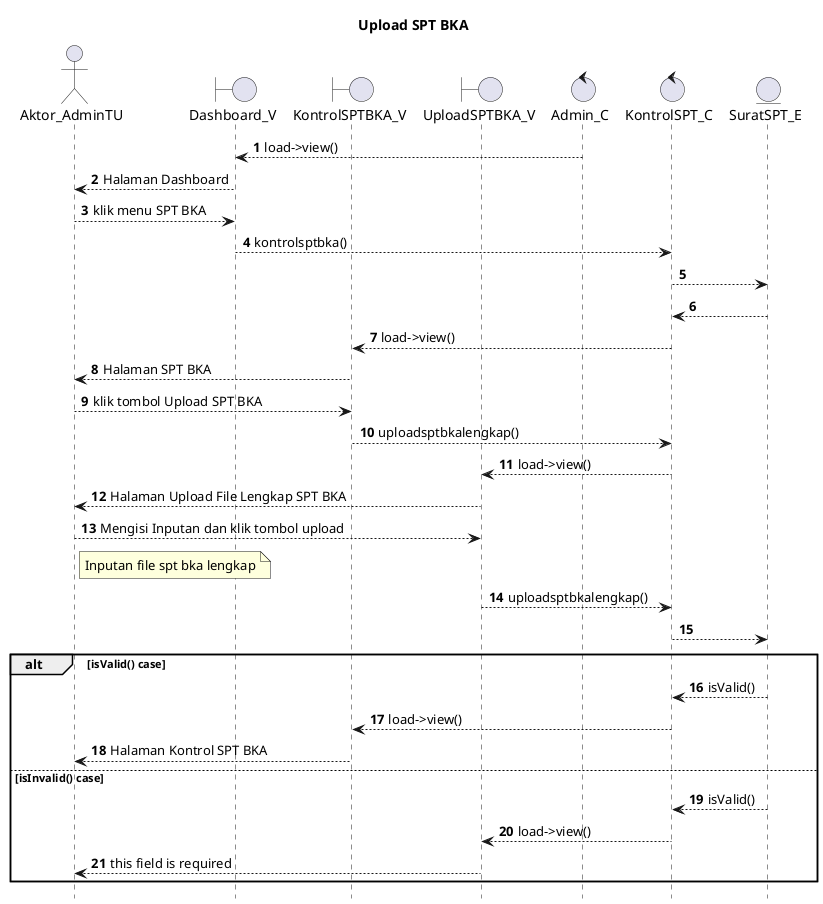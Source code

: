 @startuml

autonumber
hide footbox
title Upload SPT BKA

Actor Aktor_AdminTU
boundary Dashboard_V
boundary KontrolSPTBKA_V
boundary UploadSPTBKA_V
control Admin_C
control KontrolSPT_C
Entity SuratSPT_E

Admin_C --> Dashboard_V: load->view()
Dashboard_V --> Aktor_AdminTU: Halaman Dashboard
Aktor_AdminTU --> Dashboard_V: klik menu SPT BKA
Dashboard_V --> KontrolSPT_C: kontrolsptbka()
KontrolSPT_C --> SuratSPT_E:
    
    SuratSPT_E --> KontrolSPT_C:
    KontrolSPT_C --> KontrolSPTBKA_V: load->view()
    KontrolSPTBKA_V --> Aktor_AdminTU: Halaman SPT BKA

Aktor_AdminTU --> KontrolSPTBKA_V: klik tombol Upload SPT BKA
KontrolSPTBKA_V --> KontrolSPT_C: uploadsptbkalengkap()
KontrolSPT_C --> UploadSPTBKA_V: load->view()
UploadSPTBKA_V --> Aktor_AdminTU: Halaman Upload File Lengkap SPT BKA

Aktor_AdminTU --> UploadSPTBKA_V: Mengisi Inputan dan klik tombol upload
    note right of Aktor_AdminTU
        Inputan file spt bka lengkap
            end note
UploadSPTBKA_V --> KontrolSPT_C: uploadsptbkalengkap()
KontrolSPT_C --> SuratSPT_E:

alt isValid() case
    
    SuratSPT_E --> KontrolSPT_C: isValid()
    KontrolSPT_C --> KontrolSPTBKA_V: load->view()
    KontrolSPTBKA_V --> Aktor_AdminTU: Halaman Kontrol SPT BKA

else isInvalid() case
    
    SuratSPT_E --> KontrolSPT_C: isValid()
    KontrolSPT_C --> UploadSPTBKA_V: load->view()
    UploadSPTBKA_V --> Aktor_AdminTU: this field is required

end
@enduml